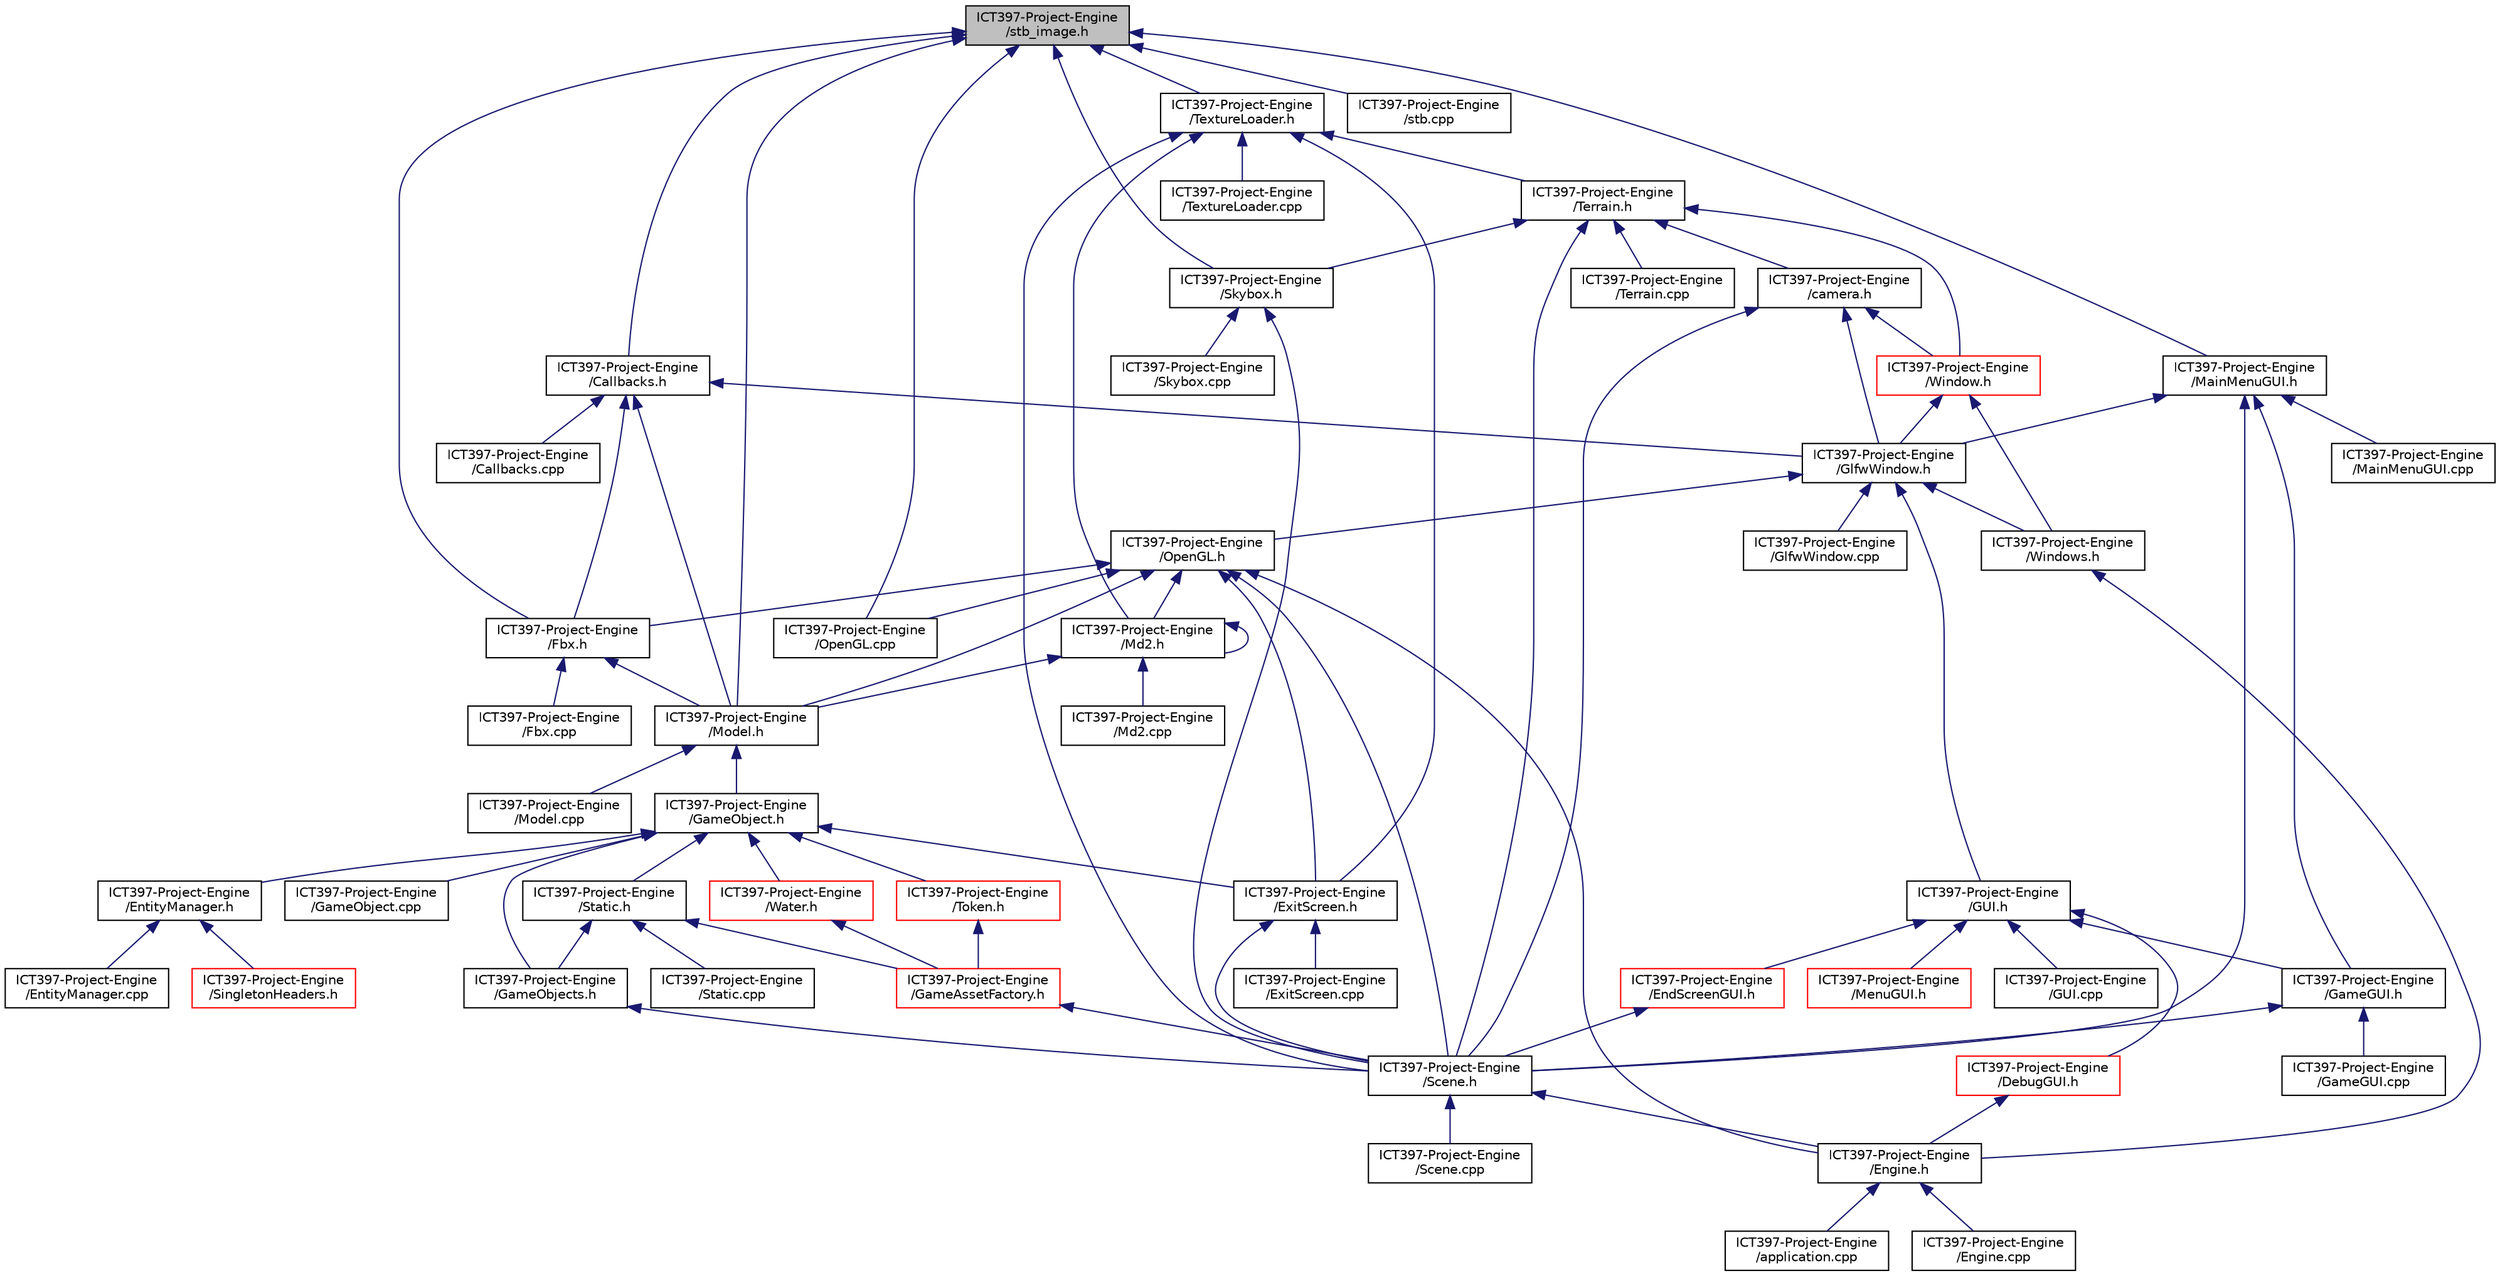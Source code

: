 digraph "ICT397-Project-Engine/stb_image.h"
{
 // LATEX_PDF_SIZE
  edge [fontname="Helvetica",fontsize="10",labelfontname="Helvetica",labelfontsize="10"];
  node [fontname="Helvetica",fontsize="10",shape=record];
  Node1 [label="ICT397-Project-Engine\l/stb_image.h",height=0.2,width=0.4,color="black", fillcolor="grey75", style="filled", fontcolor="black",tooltip=" "];
  Node1 -> Node2 [dir="back",color="midnightblue",fontsize="10",style="solid"];
  Node2 [label="ICT397-Project-Engine\l/Callbacks.h",height=0.2,width=0.4,color="black", fillcolor="white", style="filled",URL="$_callbacks_8h.html",tooltip=" "];
  Node2 -> Node3 [dir="back",color="midnightblue",fontsize="10",style="solid"];
  Node3 [label="ICT397-Project-Engine\l/Callbacks.cpp",height=0.2,width=0.4,color="black", fillcolor="white", style="filled",URL="$_callbacks_8cpp.html",tooltip=" "];
  Node2 -> Node4 [dir="back",color="midnightblue",fontsize="10",style="solid"];
  Node4 [label="ICT397-Project-Engine\l/Fbx.h",height=0.2,width=0.4,color="black", fillcolor="white", style="filled",URL="$_fbx_8h.html",tooltip=" "];
  Node4 -> Node5 [dir="back",color="midnightblue",fontsize="10",style="solid"];
  Node5 [label="ICT397-Project-Engine\l/Fbx.cpp",height=0.2,width=0.4,color="black", fillcolor="white", style="filled",URL="$_fbx_8cpp.html",tooltip=" "];
  Node4 -> Node6 [dir="back",color="midnightblue",fontsize="10",style="solid"];
  Node6 [label="ICT397-Project-Engine\l/Model.h",height=0.2,width=0.4,color="black", fillcolor="white", style="filled",URL="$_model_8h.html",tooltip=" "];
  Node6 -> Node7 [dir="back",color="midnightblue",fontsize="10",style="solid"];
  Node7 [label="ICT397-Project-Engine\l/GameObject.h",height=0.2,width=0.4,color="black", fillcolor="white", style="filled",URL="$_game_object_8h.html",tooltip=" "];
  Node7 -> Node8 [dir="back",color="midnightblue",fontsize="10",style="solid"];
  Node8 [label="ICT397-Project-Engine\l/EntityManager.h",height=0.2,width=0.4,color="black", fillcolor="white", style="filled",URL="$_entity_manager_8h.html",tooltip=" "];
  Node8 -> Node9 [dir="back",color="midnightblue",fontsize="10",style="solid"];
  Node9 [label="ICT397-Project-Engine\l/EntityManager.cpp",height=0.2,width=0.4,color="black", fillcolor="white", style="filled",URL="$_entity_manager_8cpp.html",tooltip=" "];
  Node8 -> Node10 [dir="back",color="midnightblue",fontsize="10",style="solid"];
  Node10 [label="ICT397-Project-Engine\l/SingletonHeaders.h",height=0.2,width=0.4,color="red", fillcolor="white", style="filled",URL="$_singleton_headers_8h.html",tooltip=" "];
  Node7 -> Node32 [dir="back",color="midnightblue",fontsize="10",style="solid"];
  Node32 [label="ICT397-Project-Engine\l/ExitScreen.h",height=0.2,width=0.4,color="black", fillcolor="white", style="filled",URL="$_exit_screen_8h.html",tooltip=" "];
  Node32 -> Node33 [dir="back",color="midnightblue",fontsize="10",style="solid"];
  Node33 [label="ICT397-Project-Engine\l/ExitScreen.cpp",height=0.2,width=0.4,color="black", fillcolor="white", style="filled",URL="$_exit_screen_8cpp.html",tooltip=" "];
  Node32 -> Node19 [dir="back",color="midnightblue",fontsize="10",style="solid"];
  Node19 [label="ICT397-Project-Engine\l/Scene.h",height=0.2,width=0.4,color="black", fillcolor="white", style="filled",URL="$_scene_8h.html",tooltip=" "];
  Node19 -> Node20 [dir="back",color="midnightblue",fontsize="10",style="solid"];
  Node20 [label="ICT397-Project-Engine\l/Engine.h",height=0.2,width=0.4,color="black", fillcolor="white", style="filled",URL="$_engine_8h.html",tooltip=" "];
  Node20 -> Node21 [dir="back",color="midnightblue",fontsize="10",style="solid"];
  Node21 [label="ICT397-Project-Engine\l/application.cpp",height=0.2,width=0.4,color="black", fillcolor="white", style="filled",URL="$application_8cpp.html",tooltip=" "];
  Node20 -> Node22 [dir="back",color="midnightblue",fontsize="10",style="solid"];
  Node22 [label="ICT397-Project-Engine\l/Engine.cpp",height=0.2,width=0.4,color="black", fillcolor="white", style="filled",URL="$_engine_8cpp.html",tooltip=" "];
  Node19 -> Node23 [dir="back",color="midnightblue",fontsize="10",style="solid"];
  Node23 [label="ICT397-Project-Engine\l/Scene.cpp",height=0.2,width=0.4,color="black", fillcolor="white", style="filled",URL="$_scene_8cpp.html",tooltip=" "];
  Node7 -> Node34 [dir="back",color="midnightblue",fontsize="10",style="solid"];
  Node34 [label="ICT397-Project-Engine\l/GameObject.cpp",height=0.2,width=0.4,color="black", fillcolor="white", style="filled",URL="$_game_object_8cpp.html",tooltip=" "];
  Node7 -> Node24 [dir="back",color="midnightblue",fontsize="10",style="solid"];
  Node24 [label="ICT397-Project-Engine\l/GameObjects.h",height=0.2,width=0.4,color="black", fillcolor="white", style="filled",URL="$_game_objects_8h.html",tooltip=" "];
  Node24 -> Node19 [dir="back",color="midnightblue",fontsize="10",style="solid"];
  Node7 -> Node35 [dir="back",color="midnightblue",fontsize="10",style="solid"];
  Node35 [label="ICT397-Project-Engine\l/Static.h",height=0.2,width=0.4,color="black", fillcolor="white", style="filled",URL="$_static_8h.html",tooltip=" "];
  Node35 -> Node17 [dir="back",color="midnightblue",fontsize="10",style="solid"];
  Node17 [label="ICT397-Project-Engine\l/GameAssetFactory.h",height=0.2,width=0.4,color="red", fillcolor="white", style="filled",URL="$_game_asset_factory_8h.html",tooltip=" "];
  Node17 -> Node19 [dir="back",color="midnightblue",fontsize="10",style="solid"];
  Node35 -> Node24 [dir="back",color="midnightblue",fontsize="10",style="solid"];
  Node35 -> Node36 [dir="back",color="midnightblue",fontsize="10",style="solid"];
  Node36 [label="ICT397-Project-Engine\l/Static.cpp",height=0.2,width=0.4,color="black", fillcolor="white", style="filled",URL="$_static_8cpp.html",tooltip=" "];
  Node7 -> Node37 [dir="back",color="midnightblue",fontsize="10",style="solid"];
  Node37 [label="ICT397-Project-Engine\l/Token.h",height=0.2,width=0.4,color="red", fillcolor="white", style="filled",URL="$_token_8h.html",tooltip=" "];
  Node37 -> Node17 [dir="back",color="midnightblue",fontsize="10",style="solid"];
  Node7 -> Node39 [dir="back",color="midnightblue",fontsize="10",style="solid"];
  Node39 [label="ICT397-Project-Engine\l/Water.h",height=0.2,width=0.4,color="red", fillcolor="white", style="filled",URL="$_water_8h.html",tooltip=" "];
  Node39 -> Node17 [dir="back",color="midnightblue",fontsize="10",style="solid"];
  Node6 -> Node41 [dir="back",color="midnightblue",fontsize="10",style="solid"];
  Node41 [label="ICT397-Project-Engine\l/Model.cpp",height=0.2,width=0.4,color="black", fillcolor="white", style="filled",URL="$_model_8cpp.html",tooltip=" "];
  Node2 -> Node42 [dir="back",color="midnightblue",fontsize="10",style="solid"];
  Node42 [label="ICT397-Project-Engine\l/GlfwWindow.h",height=0.2,width=0.4,color="black", fillcolor="white", style="filled",URL="$_glfw_window_8h.html",tooltip=" "];
  Node42 -> Node25 [dir="back",color="midnightblue",fontsize="10",style="solid"];
  Node25 [label="ICT397-Project-Engine\l/GlfwWindow.cpp",height=0.2,width=0.4,color="black", fillcolor="white", style="filled",URL="$_glfw_window_8cpp.html",tooltip=" "];
  Node42 -> Node43 [dir="back",color="midnightblue",fontsize="10",style="solid"];
  Node43 [label="ICT397-Project-Engine\l/GUI.h",height=0.2,width=0.4,color="black", fillcolor="white", style="filled",URL="$_g_u_i_8h.html",tooltip="Base class for all GUI."];
  Node43 -> Node44 [dir="back",color="midnightblue",fontsize="10",style="solid"];
  Node44 [label="ICT397-Project-Engine\l/DebugGUI.h",height=0.2,width=0.4,color="red", fillcolor="white", style="filled",URL="$_debug_g_u_i_8h.html",tooltip=" "];
  Node44 -> Node20 [dir="back",color="midnightblue",fontsize="10",style="solid"];
  Node43 -> Node46 [dir="back",color="midnightblue",fontsize="10",style="solid"];
  Node46 [label="ICT397-Project-Engine\l/EndScreenGUI.h",height=0.2,width=0.4,color="red", fillcolor="white", style="filled",URL="$_end_screen_g_u_i_8h.html",tooltip="End Screen GUI information."];
  Node46 -> Node19 [dir="back",color="midnightblue",fontsize="10",style="solid"];
  Node43 -> Node27 [dir="back",color="midnightblue",fontsize="10",style="solid"];
  Node27 [label="ICT397-Project-Engine\l/GameGUI.h",height=0.2,width=0.4,color="black", fillcolor="white", style="filled",URL="$_game_g_u_i_8h.html",tooltip=" "];
  Node27 -> Node28 [dir="back",color="midnightblue",fontsize="10",style="solid"];
  Node28 [label="ICT397-Project-Engine\l/GameGUI.cpp",height=0.2,width=0.4,color="black", fillcolor="white", style="filled",URL="$_game_g_u_i_8cpp.html",tooltip=" "];
  Node27 -> Node19 [dir="back",color="midnightblue",fontsize="10",style="solid"];
  Node43 -> Node48 [dir="back",color="midnightblue",fontsize="10",style="solid"];
  Node48 [label="ICT397-Project-Engine\l/GUI.cpp",height=0.2,width=0.4,color="black", fillcolor="white", style="filled",URL="$_g_u_i_8cpp.html",tooltip=" "];
  Node43 -> Node49 [dir="back",color="midnightblue",fontsize="10",style="solid"];
  Node49 [label="ICT397-Project-Engine\l/MenuGUI.h",height=0.2,width=0.4,color="red", fillcolor="white", style="filled",URL="$_menu_g_u_i_8h.html",tooltip=" "];
  Node42 -> Node51 [dir="back",color="midnightblue",fontsize="10",style="solid"];
  Node51 [label="ICT397-Project-Engine\l/OpenGL.h",height=0.2,width=0.4,color="black", fillcolor="white", style="filled",URL="$_open_g_l_8h.html",tooltip=" "];
  Node51 -> Node20 [dir="back",color="midnightblue",fontsize="10",style="solid"];
  Node51 -> Node32 [dir="back",color="midnightblue",fontsize="10",style="solid"];
  Node51 -> Node4 [dir="back",color="midnightblue",fontsize="10",style="solid"];
  Node51 -> Node52 [dir="back",color="midnightblue",fontsize="10",style="solid"];
  Node52 [label="ICT397-Project-Engine\l/Md2.h",height=0.2,width=0.4,color="black", fillcolor="white", style="filled",URL="$_md2_8h.html",tooltip=" "];
  Node52 -> Node53 [dir="back",color="midnightblue",fontsize="10",style="solid"];
  Node53 [label="ICT397-Project-Engine\l/Md2.cpp",height=0.2,width=0.4,color="black", fillcolor="white", style="filled",URL="$_md2_8cpp.html",tooltip=" "];
  Node52 -> Node52 [dir="back",color="midnightblue",fontsize="10",style="solid"];
  Node52 -> Node6 [dir="back",color="midnightblue",fontsize="10",style="solid"];
  Node51 -> Node6 [dir="back",color="midnightblue",fontsize="10",style="solid"];
  Node51 -> Node54 [dir="back",color="midnightblue",fontsize="10",style="solid"];
  Node54 [label="ICT397-Project-Engine\l/OpenGL.cpp",height=0.2,width=0.4,color="black", fillcolor="white", style="filled",URL="$_open_g_l_8cpp.html",tooltip=" "];
  Node51 -> Node19 [dir="back",color="midnightblue",fontsize="10",style="solid"];
  Node42 -> Node55 [dir="back",color="midnightblue",fontsize="10",style="solid"];
  Node55 [label="ICT397-Project-Engine\l/Windows.h",height=0.2,width=0.4,color="black", fillcolor="white", style="filled",URL="$_windows_8h.html",tooltip=" "];
  Node55 -> Node20 [dir="back",color="midnightblue",fontsize="10",style="solid"];
  Node2 -> Node6 [dir="back",color="midnightblue",fontsize="10",style="solid"];
  Node1 -> Node4 [dir="back",color="midnightblue",fontsize="10",style="solid"];
  Node1 -> Node56 [dir="back",color="midnightblue",fontsize="10",style="solid"];
  Node56 [label="ICT397-Project-Engine\l/MainMenuGUI.h",height=0.2,width=0.4,color="black", fillcolor="white", style="filled",URL="$_main_menu_g_u_i_8h.html",tooltip="Main menu GUI functions."];
  Node56 -> Node27 [dir="back",color="midnightblue",fontsize="10",style="solid"];
  Node56 -> Node42 [dir="back",color="midnightblue",fontsize="10",style="solid"];
  Node56 -> Node57 [dir="back",color="midnightblue",fontsize="10",style="solid"];
  Node57 [label="ICT397-Project-Engine\l/MainMenuGUI.cpp",height=0.2,width=0.4,color="black", fillcolor="white", style="filled",URL="$_main_menu_g_u_i_8cpp.html",tooltip=" "];
  Node56 -> Node19 [dir="back",color="midnightblue",fontsize="10",style="solid"];
  Node1 -> Node6 [dir="back",color="midnightblue",fontsize="10",style="solid"];
  Node1 -> Node54 [dir="back",color="midnightblue",fontsize="10",style="solid"];
  Node1 -> Node58 [dir="back",color="midnightblue",fontsize="10",style="solid"];
  Node58 [label="ICT397-Project-Engine\l/Skybox.h",height=0.2,width=0.4,color="black", fillcolor="white", style="filled",URL="$_skybox_8h.html",tooltip=" "];
  Node58 -> Node19 [dir="back",color="midnightblue",fontsize="10",style="solid"];
  Node58 -> Node59 [dir="back",color="midnightblue",fontsize="10",style="solid"];
  Node59 [label="ICT397-Project-Engine\l/Skybox.cpp",height=0.2,width=0.4,color="black", fillcolor="white", style="filled",URL="$_skybox_8cpp.html",tooltip=" "];
  Node1 -> Node60 [dir="back",color="midnightblue",fontsize="10",style="solid"];
  Node60 [label="ICT397-Project-Engine\l/stb.cpp",height=0.2,width=0.4,color="black", fillcolor="white", style="filled",URL="$stb_8cpp.html",tooltip=" "];
  Node1 -> Node61 [dir="back",color="midnightblue",fontsize="10",style="solid"];
  Node61 [label="ICT397-Project-Engine\l/TextureLoader.h",height=0.2,width=0.4,color="black", fillcolor="white", style="filled",URL="$_texture_loader_8h.html",tooltip=" "];
  Node61 -> Node32 [dir="back",color="midnightblue",fontsize="10",style="solid"];
  Node61 -> Node52 [dir="back",color="midnightblue",fontsize="10",style="solid"];
  Node61 -> Node19 [dir="back",color="midnightblue",fontsize="10",style="solid"];
  Node61 -> Node62 [dir="back",color="midnightblue",fontsize="10",style="solid"];
  Node62 [label="ICT397-Project-Engine\l/Terrain.h",height=0.2,width=0.4,color="black", fillcolor="white", style="filled",URL="$_terrain_8h.html",tooltip=" "];
  Node62 -> Node63 [dir="back",color="midnightblue",fontsize="10",style="solid"];
  Node63 [label="ICT397-Project-Engine\l/camera.h",height=0.2,width=0.4,color="black", fillcolor="white", style="filled",URL="$camera_8h.html",tooltip=" "];
  Node63 -> Node42 [dir="back",color="midnightblue",fontsize="10",style="solid"];
  Node63 -> Node19 [dir="back",color="midnightblue",fontsize="10",style="solid"];
  Node63 -> Node64 [dir="back",color="midnightblue",fontsize="10",style="solid"];
  Node64 [label="ICT397-Project-Engine\l/Window.h",height=0.2,width=0.4,color="red", fillcolor="white", style="filled",URL="$_window_8h.html",tooltip=" "];
  Node64 -> Node42 [dir="back",color="midnightblue",fontsize="10",style="solid"];
  Node64 -> Node55 [dir="back",color="midnightblue",fontsize="10",style="solid"];
  Node62 -> Node19 [dir="back",color="midnightblue",fontsize="10",style="solid"];
  Node62 -> Node58 [dir="back",color="midnightblue",fontsize="10",style="solid"];
  Node62 -> Node66 [dir="back",color="midnightblue",fontsize="10",style="solid"];
  Node66 [label="ICT397-Project-Engine\l/Terrain.cpp",height=0.2,width=0.4,color="black", fillcolor="white", style="filled",URL="$_terrain_8cpp.html",tooltip=" "];
  Node62 -> Node64 [dir="back",color="midnightblue",fontsize="10",style="solid"];
  Node61 -> Node67 [dir="back",color="midnightblue",fontsize="10",style="solid"];
  Node67 [label="ICT397-Project-Engine\l/TextureLoader.cpp",height=0.2,width=0.4,color="black", fillcolor="white", style="filled",URL="$_texture_loader_8cpp.html",tooltip=" "];
}
